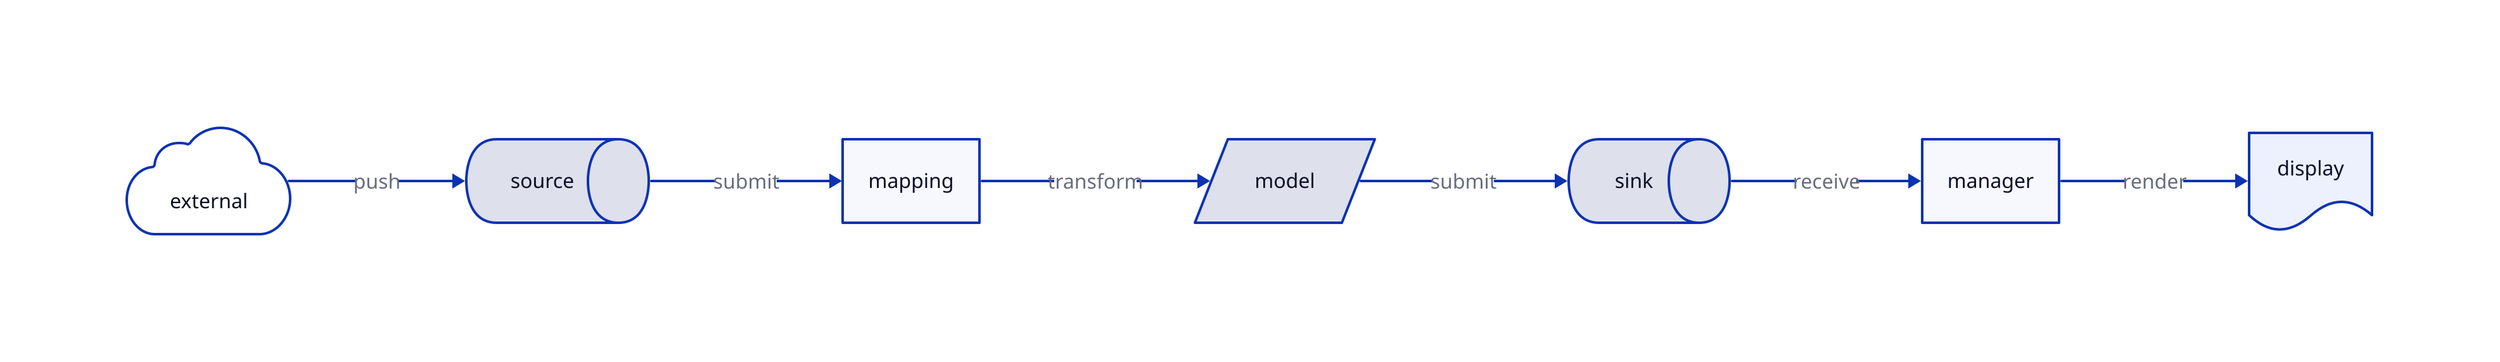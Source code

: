 direction: right

external.Shape: cloud
source.Shape: queue
model.Shape: parallelogram
display.Shape: document
sink.Shape: queue

external -> source: push
source -> mapping: submit
mapping -> model: transform
model -> sink: submit
sink -> manager: receive
manager -> display: render

